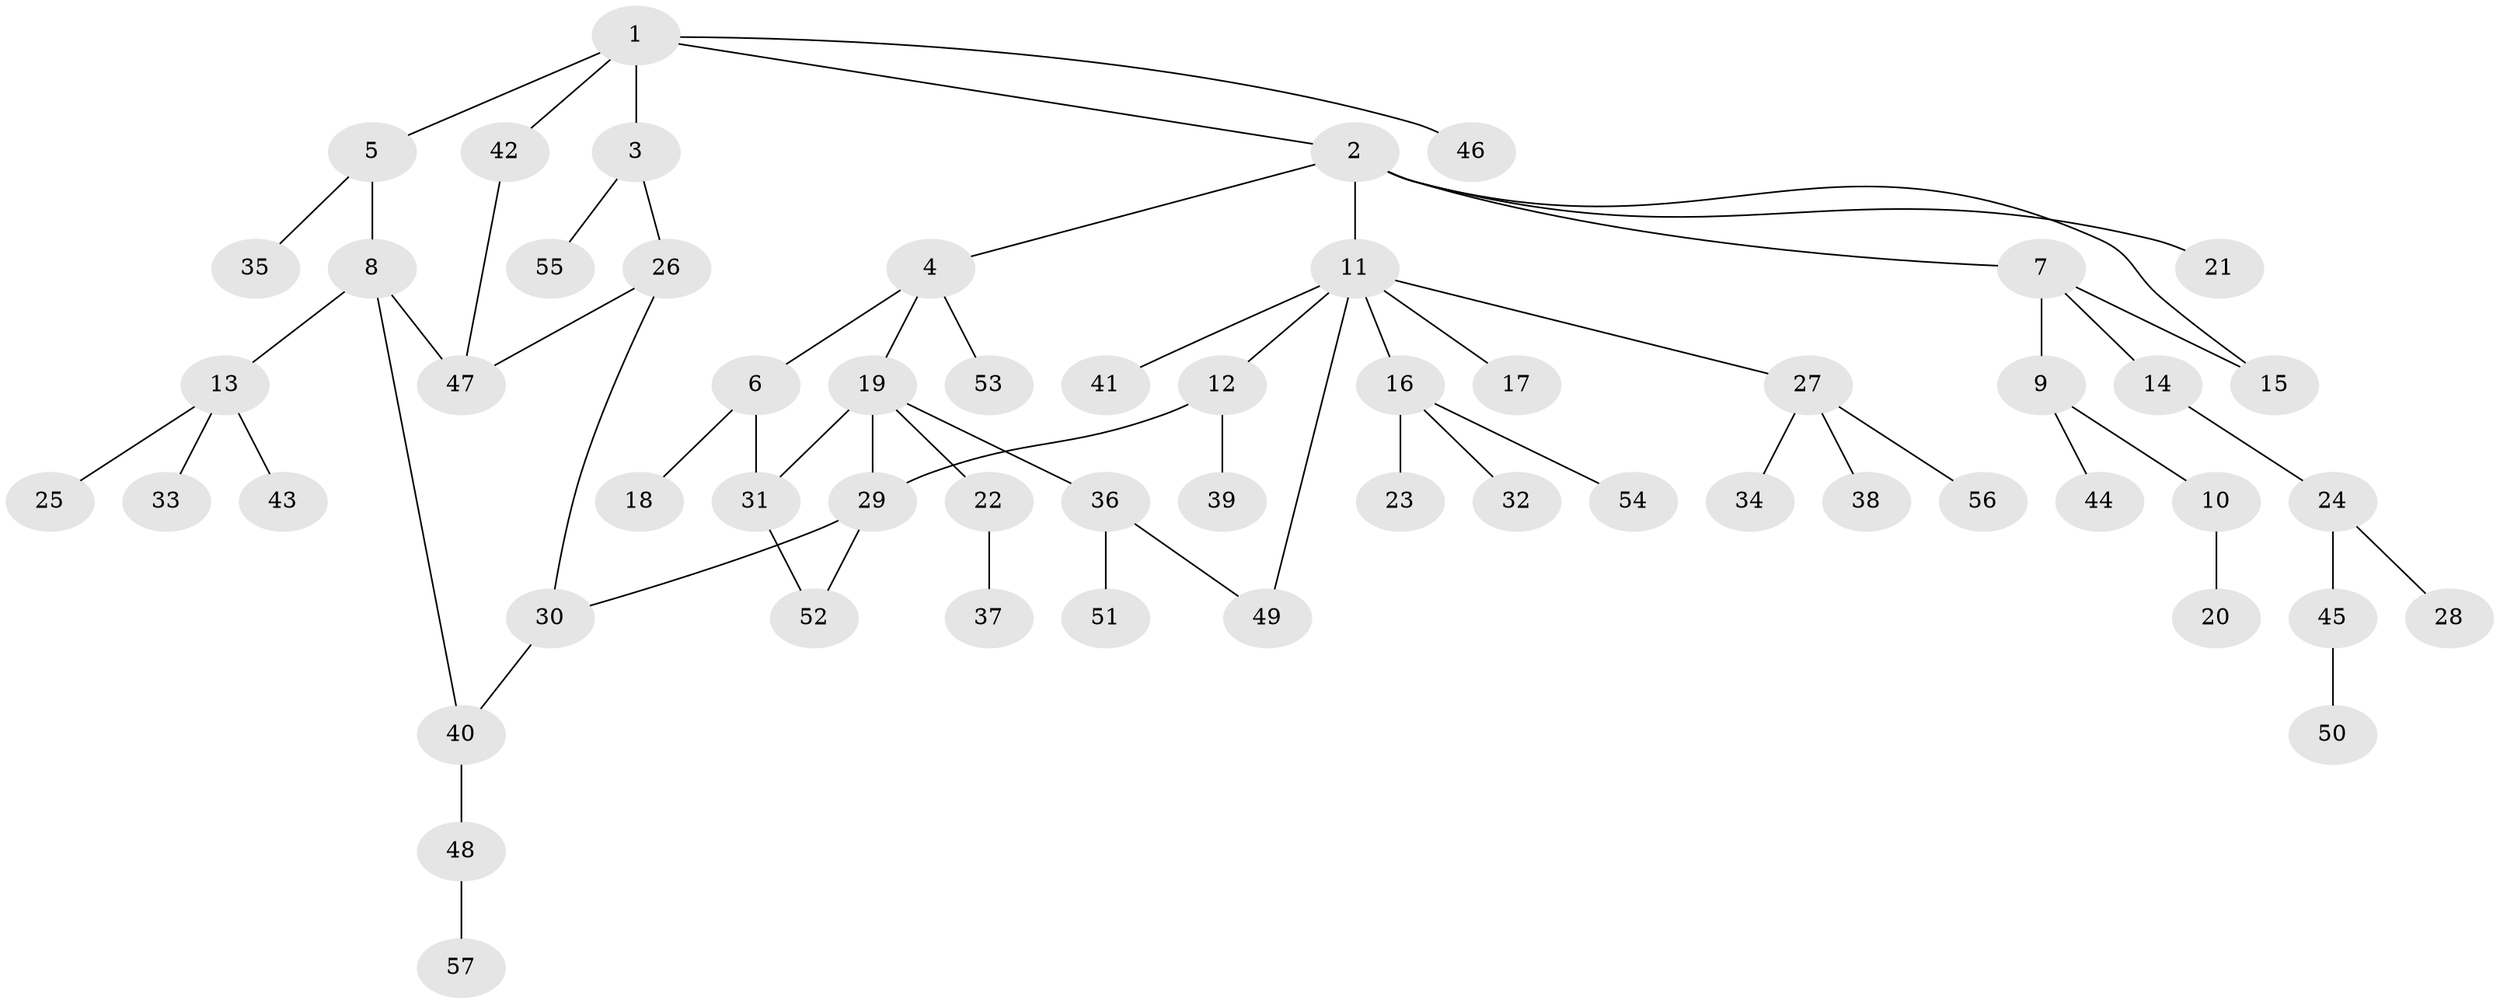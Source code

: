 // coarse degree distribution, {4: 0.17142857142857143, 5: 0.02857142857142857, 2: 0.2857142857142857, 3: 0.17142857142857143, 1: 0.3142857142857143, 6: 0.02857142857142857}
// Generated by graph-tools (version 1.1) at 2025/49/03/04/25 22:49:13]
// undirected, 57 vertices, 65 edges
graph export_dot {
  node [color=gray90,style=filled];
  1;
  2;
  3;
  4;
  5;
  6;
  7;
  8;
  9;
  10;
  11;
  12;
  13;
  14;
  15;
  16;
  17;
  18;
  19;
  20;
  21;
  22;
  23;
  24;
  25;
  26;
  27;
  28;
  29;
  30;
  31;
  32;
  33;
  34;
  35;
  36;
  37;
  38;
  39;
  40;
  41;
  42;
  43;
  44;
  45;
  46;
  47;
  48;
  49;
  50;
  51;
  52;
  53;
  54;
  55;
  56;
  57;
  1 -- 2;
  1 -- 3;
  1 -- 5;
  1 -- 42;
  1 -- 46;
  2 -- 4;
  2 -- 7;
  2 -- 11;
  2 -- 15;
  2 -- 21;
  3 -- 26;
  3 -- 55;
  4 -- 6;
  4 -- 19;
  4 -- 53;
  5 -- 8;
  5 -- 35;
  6 -- 18;
  6 -- 31;
  7 -- 9;
  7 -- 14;
  7 -- 15;
  8 -- 13;
  8 -- 40;
  8 -- 47;
  9 -- 10;
  9 -- 44;
  10 -- 20;
  11 -- 12;
  11 -- 16;
  11 -- 17;
  11 -- 27;
  11 -- 41;
  11 -- 49;
  12 -- 39;
  12 -- 29;
  13 -- 25;
  13 -- 33;
  13 -- 43;
  14 -- 24;
  16 -- 23;
  16 -- 32;
  16 -- 54;
  19 -- 22;
  19 -- 29;
  19 -- 31;
  19 -- 36;
  22 -- 37;
  24 -- 28;
  24 -- 45;
  26 -- 47;
  26 -- 30;
  27 -- 34;
  27 -- 38;
  27 -- 56;
  29 -- 30;
  29 -- 52;
  30 -- 40;
  31 -- 52;
  36 -- 51;
  36 -- 49;
  40 -- 48;
  42 -- 47;
  45 -- 50;
  48 -- 57;
}
